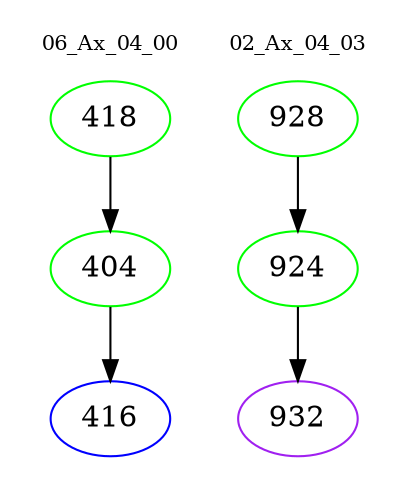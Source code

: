 digraph{
subgraph cluster_0 {
color = white
label = "06_Ax_04_00";
fontsize=10;
T0_418 [label="418", color="green"]
T0_418 -> T0_404 [color="black"]
T0_404 [label="404", color="green"]
T0_404 -> T0_416 [color="black"]
T0_416 [label="416", color="blue"]
}
subgraph cluster_1 {
color = white
label = "02_Ax_04_03";
fontsize=10;
T1_928 [label="928", color="green"]
T1_928 -> T1_924 [color="black"]
T1_924 [label="924", color="green"]
T1_924 -> T1_932 [color="black"]
T1_932 [label="932", color="purple"]
}
}
